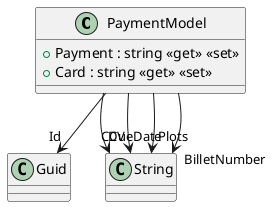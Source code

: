 @startuml
class PaymentModel {
    + Payment : string <<get>> <<set>>
    + Card : string <<get>> <<set>>
}
PaymentModel --> "Id" Guid
PaymentModel --> "DueDate" String
PaymentModel --> "CCV" String
PaymentModel --> "Plots" String
PaymentModel --> "BilletNumber" String
@enduml
